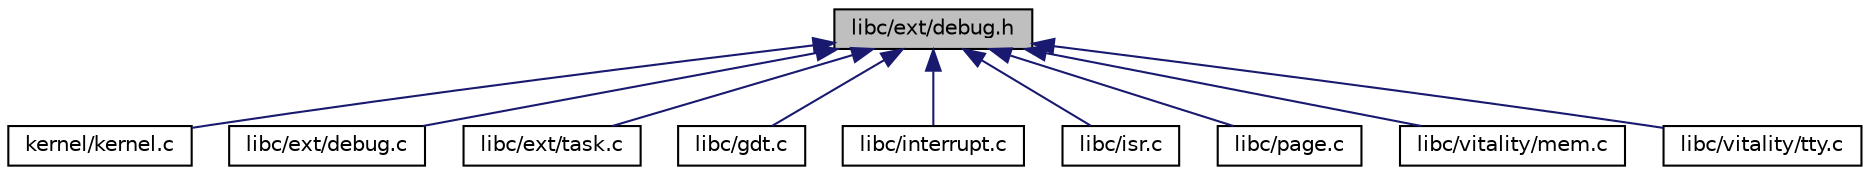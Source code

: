 digraph "libc/ext/debug.h"
{
  edge [fontname="Helvetica",fontsize="10",labelfontname="Helvetica",labelfontsize="10"];
  node [fontname="Helvetica",fontsize="10",shape=record];
  Node3 [label="libc/ext/debug.h",height=0.2,width=0.4,color="black", fillcolor="grey75", style="filled", fontcolor="black"];
  Node3 -> Node4 [dir="back",color="midnightblue",fontsize="10",style="solid",fontname="Helvetica"];
  Node4 [label="kernel/kernel.c",height=0.2,width=0.4,color="black", fillcolor="white", style="filled",URL="$a00038.html"];
  Node3 -> Node5 [dir="back",color="midnightblue",fontsize="10",style="solid",fontname="Helvetica"];
  Node5 [label="libc/ext/debug.c",height=0.2,width=0.4,color="black", fillcolor="white", style="filled",URL="$a00047.html"];
  Node3 -> Node6 [dir="back",color="midnightblue",fontsize="10",style="solid",fontname="Helvetica"];
  Node6 [label="libc/ext/task.c",height=0.2,width=0.4,color="black", fillcolor="white", style="filled",URL="$a00053.html"];
  Node3 -> Node7 [dir="back",color="midnightblue",fontsize="10",style="solid",fontname="Helvetica"];
  Node7 [label="libc/gdt.c",height=0.2,width=0.4,color="black", fillcolor="white", style="filled",URL="$a00065.html"];
  Node3 -> Node8 [dir="back",color="midnightblue",fontsize="10",style="solid",fontname="Helvetica"];
  Node8 [label="libc/interrupt.c",height=0.2,width=0.4,color="black", fillcolor="white", style="filled",URL="$a00071.html"];
  Node3 -> Node9 [dir="back",color="midnightblue",fontsize="10",style="solid",fontname="Helvetica"];
  Node9 [label="libc/isr.c",height=0.2,width=0.4,color="black", fillcolor="white", style="filled",URL="$a00077.html"];
  Node3 -> Node10 [dir="back",color="midnightblue",fontsize="10",style="solid",fontname="Helvetica"];
  Node10 [label="libc/page.c",height=0.2,width=0.4,color="black", fillcolor="white", style="filled",URL="$a00083.html"];
  Node3 -> Node11 [dir="back",color="midnightblue",fontsize="10",style="solid",fontname="Helvetica"];
  Node11 [label="libc/vitality/mem.c",height=0.2,width=0.4,color="black", fillcolor="white", style="filled",URL="$a00113.html"];
  Node3 -> Node12 [dir="back",color="midnightblue",fontsize="10",style="solid",fontname="Helvetica"];
  Node12 [label="libc/vitality/tty.c",height=0.2,width=0.4,color="black", fillcolor="white", style="filled",URL="$a00119.html"];
}
